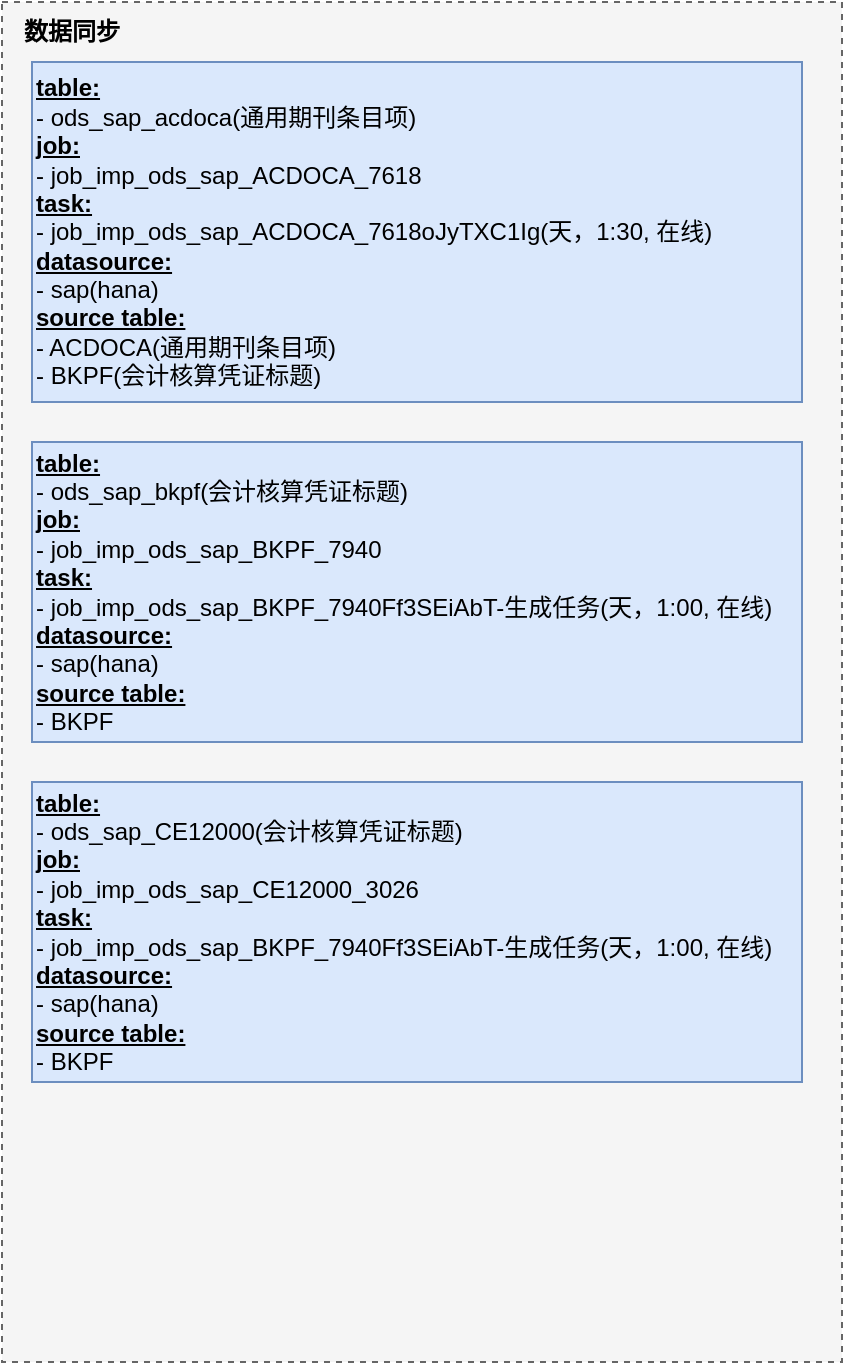 <mxfile version="22.1.16" type="github">
  <diagram name="第 1 页" id="owgYVJfNqeMpOjTP9lmt">
    <mxGraphModel dx="2586" dy="1586" grid="1" gridSize="10" guides="1" tooltips="1" connect="1" arrows="1" fold="1" page="1" pageScale="1" pageWidth="827" pageHeight="1169" math="0" shadow="0">
      <root>
        <mxCell id="0" />
        <mxCell id="1" parent="0" />
        <mxCell id="Jmftzy_BqqMXz2ZiVbYZ-1" value="" style="rounded=0;whiteSpace=wrap;html=1;dashed=1;fillColor=#f5f5f5;fontColor=#333333;strokeColor=#666666;" vertex="1" parent="1">
          <mxGeometry x="60" y="10" width="420" height="680" as="geometry" />
        </mxCell>
        <mxCell id="Jmftzy_BqqMXz2ZiVbYZ-2" value="数据同步" style="text;strokeColor=none;align=center;fillColor=none;html=1;verticalAlign=middle;whiteSpace=wrap;rounded=0;fontStyle=1" vertex="1" parent="1">
          <mxGeometry x="60" y="10" width="70" height="30" as="geometry" />
        </mxCell>
        <mxCell id="Jmftzy_BqqMXz2ZiVbYZ-3" value="&lt;font style=&quot;font-size: 12px;&quot;&gt;&lt;b style=&quot;border-color: var(--border-color);&quot;&gt;&lt;u style=&quot;border-color: var(--border-color);&quot;&gt;table:&lt;/u&gt;&lt;/b&gt;&amp;nbsp;&lt;br style=&quot;border-color: var(--border-color);&quot;&gt;- ods_sap_acdoca(通用期刊条目项)&lt;b style=&quot;border-color: var(--border-color);&quot;&gt;&lt;u style=&quot;border-color: var(--border-color);&quot;&gt;&lt;br style=&quot;border-color: var(--border-color);&quot;&gt;job:&lt;/u&gt;&lt;/b&gt;&lt;br style=&quot;border-color: var(--border-color);&quot;&gt;- job_imp_ods_sap_ACDOCA_7618&lt;br&gt;&lt;u style=&quot;font-weight: bold;&quot;&gt;task:&lt;br&gt;&lt;/u&gt;- job_imp_ods_sap_ACDOCA_7618oJyTXC1Ig(天，1:30,&amp;nbsp;在线)&lt;br&gt;&lt;u style=&quot;font-weight: bold;&quot;&gt;datasource:&lt;/u&gt;&lt;br&gt;- sap(hana)&lt;br&gt;&lt;u style=&quot;font-weight: bold;&quot;&gt;source table:&lt;/u&gt;&amp;nbsp;&lt;br&gt;- ACDOCA(通用期刊条目项)&lt;br&gt;- BKPF(会计核算凭证标题)&lt;/font&gt;" style="rounded=0;whiteSpace=wrap;html=1;align=left;fillColor=#dae8fc;strokeColor=#6c8ebf;" vertex="1" parent="1">
          <mxGeometry x="75" y="40" width="385" height="170" as="geometry" />
        </mxCell>
        <mxCell id="Jmftzy_BqqMXz2ZiVbYZ-4" value="&lt;font style=&quot;&quot;&gt;&lt;b style=&quot;font-size: 12px; border-color: var(--border-color);&quot;&gt;&lt;u style=&quot;border-color: var(--border-color);&quot;&gt;table:&lt;/u&gt;&lt;/b&gt;&amp;nbsp;&lt;br style=&quot;border-color: var(--border-color);&quot;&gt;-&amp;nbsp;ods_sap_bkpf&lt;span style=&quot;background-color: initial;&quot;&gt;(会计核算凭证标题)&lt;/span&gt;&lt;br&gt;&lt;b style=&quot;font-size: 12px; border-color: var(--border-color);&quot;&gt;&lt;u style=&quot;border-color: var(--border-color);&quot;&gt;job:&lt;/u&gt;&lt;/b&gt;&lt;br style=&quot;border-color: var(--border-color);&quot;&gt;-&amp;nbsp;job_imp_ods_sap_BKPF_7940&lt;br&gt;&lt;u style=&quot;font-size: 12px; font-weight: bold;&quot;&gt;task:&lt;br&gt;&lt;/u&gt;-&amp;nbsp;job_imp_ods_sap_BKPF_7940Ff3SEiAbT-生成任务(天，1:00,&amp;nbsp;在线)&lt;br&gt;&lt;u style=&quot;font-size: 12px; font-weight: bold;&quot;&gt;datasource:&lt;/u&gt;&lt;br&gt;- sap(hana)&lt;br&gt;&lt;u style=&quot;font-size: 12px; font-weight: bold;&quot;&gt;source table:&lt;/u&gt;&amp;nbsp;&lt;br&gt;-&amp;nbsp;&lt;/font&gt;BKPF" style="rounded=0;whiteSpace=wrap;html=1;align=left;fillColor=#dae8fc;strokeColor=#6c8ebf;" vertex="1" parent="1">
          <mxGeometry x="75" y="230" width="385" height="150" as="geometry" />
        </mxCell>
        <mxCell id="Jmftzy_BqqMXz2ZiVbYZ-5" value="&lt;font style=&quot;&quot;&gt;&lt;b style=&quot;font-size: 12px; border-color: var(--border-color);&quot;&gt;&lt;u style=&quot;border-color: var(--border-color);&quot;&gt;table:&lt;/u&gt;&lt;/b&gt;&amp;nbsp;&lt;br style=&quot;border-color: var(--border-color);&quot;&gt;-&amp;nbsp;ods_sap_CE12000&lt;span style=&quot;background-color: initial;&quot;&gt;(会计核算凭证标题)&lt;/span&gt;&lt;br&gt;&lt;b style=&quot;font-size: 12px; border-color: var(--border-color);&quot;&gt;&lt;u style=&quot;border-color: var(--border-color);&quot;&gt;job:&lt;/u&gt;&lt;/b&gt;&lt;br style=&quot;border-color: var(--border-color);&quot;&gt;-&amp;nbsp;job_imp_ods_sap_CE12000_3026&lt;br&gt;&lt;u style=&quot;font-size: 12px; font-weight: bold;&quot;&gt;task:&lt;br&gt;&lt;/u&gt;-&amp;nbsp;job_imp_ods_sap_BKPF_7940Ff3SEiAbT-生成任务(天，1:00,&amp;nbsp;在线)&lt;br&gt;&lt;u style=&quot;font-size: 12px; font-weight: bold;&quot;&gt;datasource:&lt;/u&gt;&lt;br&gt;- sap(hana)&lt;br&gt;&lt;u style=&quot;font-size: 12px; font-weight: bold;&quot;&gt;source table:&lt;/u&gt;&amp;nbsp;&lt;br&gt;-&amp;nbsp;&lt;/font&gt;BKPF" style="rounded=0;whiteSpace=wrap;html=1;align=left;fillColor=#dae8fc;strokeColor=#6c8ebf;" vertex="1" parent="1">
          <mxGeometry x="75" y="400" width="385" height="150" as="geometry" />
        </mxCell>
      </root>
    </mxGraphModel>
  </diagram>
</mxfile>
